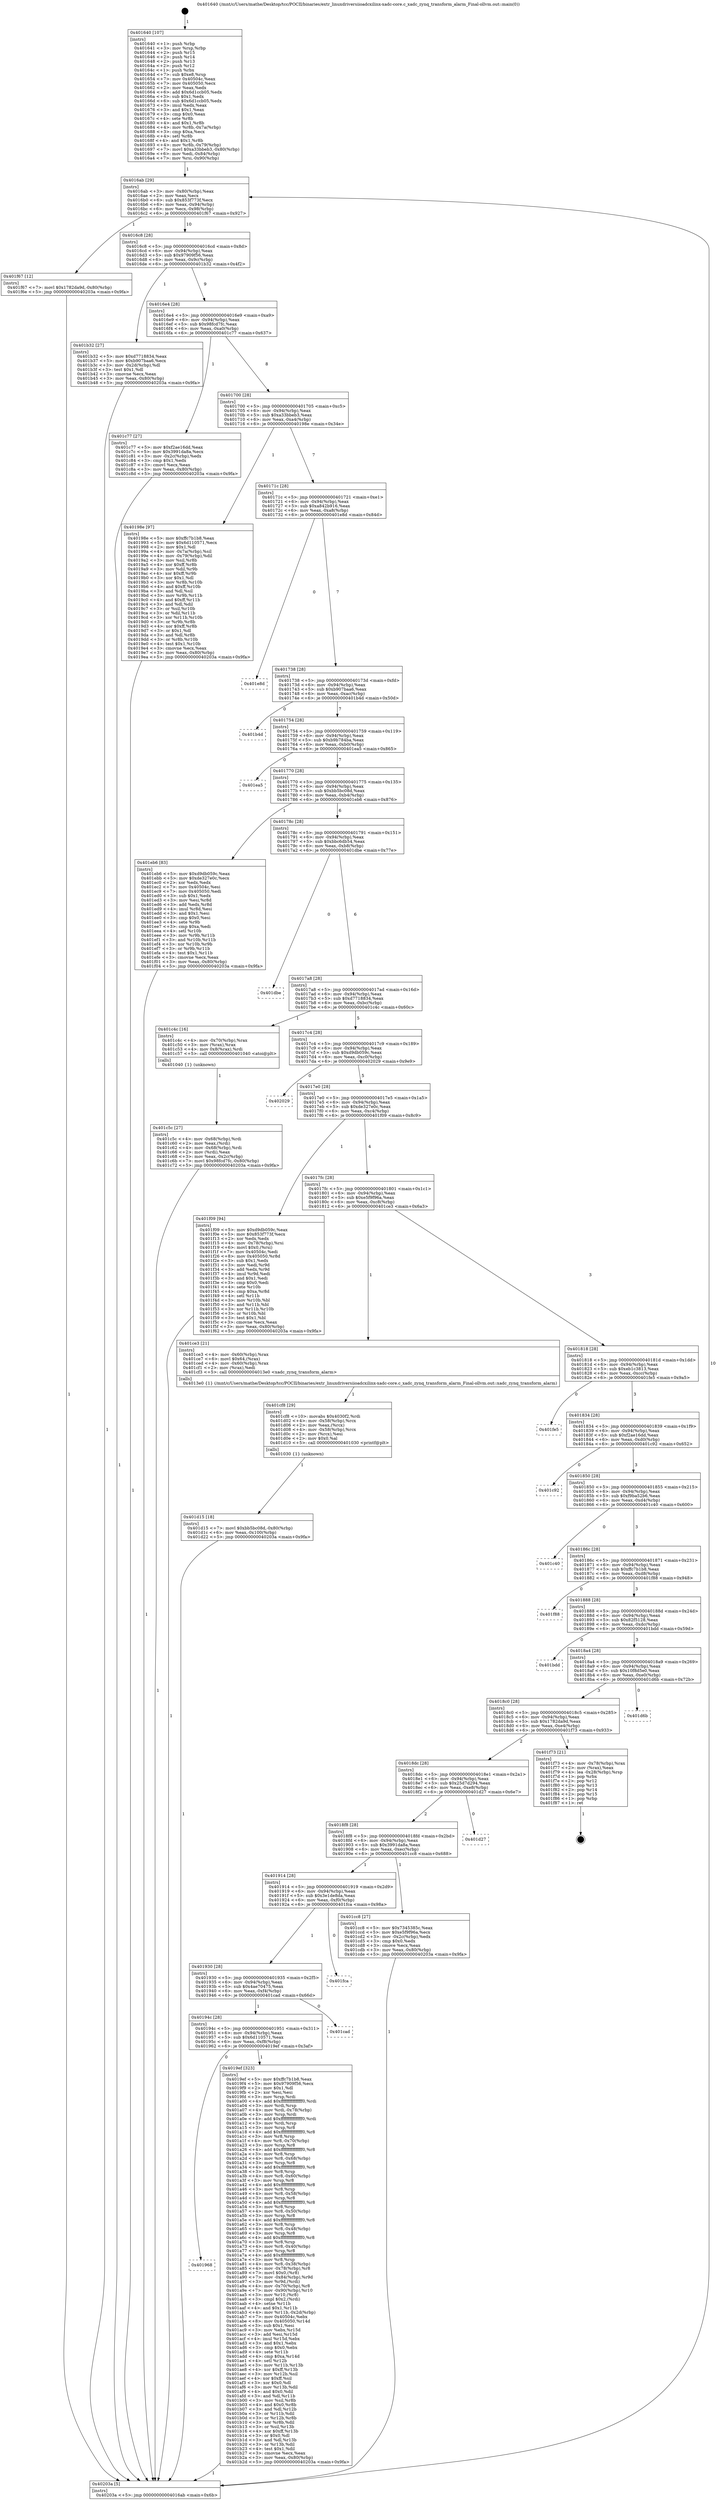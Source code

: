 digraph "0x401640" {
  label = "0x401640 (/mnt/c/Users/mathe/Desktop/tcc/POCII/binaries/extr_linuxdriversiioadcxilinx-xadc-core.c_xadc_zynq_transform_alarm_Final-ollvm.out::main(0))"
  labelloc = "t"
  node[shape=record]

  Entry [label="",width=0.3,height=0.3,shape=circle,fillcolor=black,style=filled]
  "0x4016ab" [label="{
     0x4016ab [29]\l
     | [instrs]\l
     &nbsp;&nbsp;0x4016ab \<+3\>: mov -0x80(%rbp),%eax\l
     &nbsp;&nbsp;0x4016ae \<+2\>: mov %eax,%ecx\l
     &nbsp;&nbsp;0x4016b0 \<+6\>: sub $0x853f773f,%ecx\l
     &nbsp;&nbsp;0x4016b6 \<+6\>: mov %eax,-0x94(%rbp)\l
     &nbsp;&nbsp;0x4016bc \<+6\>: mov %ecx,-0x98(%rbp)\l
     &nbsp;&nbsp;0x4016c2 \<+6\>: je 0000000000401f67 \<main+0x927\>\l
  }"]
  "0x401f67" [label="{
     0x401f67 [12]\l
     | [instrs]\l
     &nbsp;&nbsp;0x401f67 \<+7\>: movl $0x1782da9d,-0x80(%rbp)\l
     &nbsp;&nbsp;0x401f6e \<+5\>: jmp 000000000040203a \<main+0x9fa\>\l
  }"]
  "0x4016c8" [label="{
     0x4016c8 [28]\l
     | [instrs]\l
     &nbsp;&nbsp;0x4016c8 \<+5\>: jmp 00000000004016cd \<main+0x8d\>\l
     &nbsp;&nbsp;0x4016cd \<+6\>: mov -0x94(%rbp),%eax\l
     &nbsp;&nbsp;0x4016d3 \<+5\>: sub $0x97909f56,%eax\l
     &nbsp;&nbsp;0x4016d8 \<+6\>: mov %eax,-0x9c(%rbp)\l
     &nbsp;&nbsp;0x4016de \<+6\>: je 0000000000401b32 \<main+0x4f2\>\l
  }"]
  Exit [label="",width=0.3,height=0.3,shape=circle,fillcolor=black,style=filled,peripheries=2]
  "0x401b32" [label="{
     0x401b32 [27]\l
     | [instrs]\l
     &nbsp;&nbsp;0x401b32 \<+5\>: mov $0xd7718834,%eax\l
     &nbsp;&nbsp;0x401b37 \<+5\>: mov $0xb907baa6,%ecx\l
     &nbsp;&nbsp;0x401b3c \<+3\>: mov -0x2d(%rbp),%dl\l
     &nbsp;&nbsp;0x401b3f \<+3\>: test $0x1,%dl\l
     &nbsp;&nbsp;0x401b42 \<+3\>: cmovne %ecx,%eax\l
     &nbsp;&nbsp;0x401b45 \<+3\>: mov %eax,-0x80(%rbp)\l
     &nbsp;&nbsp;0x401b48 \<+5\>: jmp 000000000040203a \<main+0x9fa\>\l
  }"]
  "0x4016e4" [label="{
     0x4016e4 [28]\l
     | [instrs]\l
     &nbsp;&nbsp;0x4016e4 \<+5\>: jmp 00000000004016e9 \<main+0xa9\>\l
     &nbsp;&nbsp;0x4016e9 \<+6\>: mov -0x94(%rbp),%eax\l
     &nbsp;&nbsp;0x4016ef \<+5\>: sub $0x98fcd7fc,%eax\l
     &nbsp;&nbsp;0x4016f4 \<+6\>: mov %eax,-0xa0(%rbp)\l
     &nbsp;&nbsp;0x4016fa \<+6\>: je 0000000000401c77 \<main+0x637\>\l
  }"]
  "0x401d15" [label="{
     0x401d15 [18]\l
     | [instrs]\l
     &nbsp;&nbsp;0x401d15 \<+7\>: movl $0xbb5bc08d,-0x80(%rbp)\l
     &nbsp;&nbsp;0x401d1c \<+6\>: mov %eax,-0x100(%rbp)\l
     &nbsp;&nbsp;0x401d22 \<+5\>: jmp 000000000040203a \<main+0x9fa\>\l
  }"]
  "0x401c77" [label="{
     0x401c77 [27]\l
     | [instrs]\l
     &nbsp;&nbsp;0x401c77 \<+5\>: mov $0xf2ae16dd,%eax\l
     &nbsp;&nbsp;0x401c7c \<+5\>: mov $0x3991da8a,%ecx\l
     &nbsp;&nbsp;0x401c81 \<+3\>: mov -0x2c(%rbp),%edx\l
     &nbsp;&nbsp;0x401c84 \<+3\>: cmp $0x1,%edx\l
     &nbsp;&nbsp;0x401c87 \<+3\>: cmovl %ecx,%eax\l
     &nbsp;&nbsp;0x401c8a \<+3\>: mov %eax,-0x80(%rbp)\l
     &nbsp;&nbsp;0x401c8d \<+5\>: jmp 000000000040203a \<main+0x9fa\>\l
  }"]
  "0x401700" [label="{
     0x401700 [28]\l
     | [instrs]\l
     &nbsp;&nbsp;0x401700 \<+5\>: jmp 0000000000401705 \<main+0xc5\>\l
     &nbsp;&nbsp;0x401705 \<+6\>: mov -0x94(%rbp),%eax\l
     &nbsp;&nbsp;0x40170b \<+5\>: sub $0xa33bbeb3,%eax\l
     &nbsp;&nbsp;0x401710 \<+6\>: mov %eax,-0xa4(%rbp)\l
     &nbsp;&nbsp;0x401716 \<+6\>: je 000000000040198e \<main+0x34e\>\l
  }"]
  "0x401cf8" [label="{
     0x401cf8 [29]\l
     | [instrs]\l
     &nbsp;&nbsp;0x401cf8 \<+10\>: movabs $0x4030f2,%rdi\l
     &nbsp;&nbsp;0x401d02 \<+4\>: mov -0x58(%rbp),%rcx\l
     &nbsp;&nbsp;0x401d06 \<+2\>: mov %eax,(%rcx)\l
     &nbsp;&nbsp;0x401d08 \<+4\>: mov -0x58(%rbp),%rcx\l
     &nbsp;&nbsp;0x401d0c \<+2\>: mov (%rcx),%esi\l
     &nbsp;&nbsp;0x401d0e \<+2\>: mov $0x0,%al\l
     &nbsp;&nbsp;0x401d10 \<+5\>: call 0000000000401030 \<printf@plt\>\l
     | [calls]\l
     &nbsp;&nbsp;0x401030 \{1\} (unknown)\l
  }"]
  "0x40198e" [label="{
     0x40198e [97]\l
     | [instrs]\l
     &nbsp;&nbsp;0x40198e \<+5\>: mov $0xffc7b1b8,%eax\l
     &nbsp;&nbsp;0x401993 \<+5\>: mov $0x6d110571,%ecx\l
     &nbsp;&nbsp;0x401998 \<+2\>: mov $0x1,%dl\l
     &nbsp;&nbsp;0x40199a \<+4\>: mov -0x7a(%rbp),%sil\l
     &nbsp;&nbsp;0x40199e \<+4\>: mov -0x79(%rbp),%dil\l
     &nbsp;&nbsp;0x4019a2 \<+3\>: mov %sil,%r8b\l
     &nbsp;&nbsp;0x4019a5 \<+4\>: xor $0xff,%r8b\l
     &nbsp;&nbsp;0x4019a9 \<+3\>: mov %dil,%r9b\l
     &nbsp;&nbsp;0x4019ac \<+4\>: xor $0xff,%r9b\l
     &nbsp;&nbsp;0x4019b0 \<+3\>: xor $0x1,%dl\l
     &nbsp;&nbsp;0x4019b3 \<+3\>: mov %r8b,%r10b\l
     &nbsp;&nbsp;0x4019b6 \<+4\>: and $0xff,%r10b\l
     &nbsp;&nbsp;0x4019ba \<+3\>: and %dl,%sil\l
     &nbsp;&nbsp;0x4019bd \<+3\>: mov %r9b,%r11b\l
     &nbsp;&nbsp;0x4019c0 \<+4\>: and $0xff,%r11b\l
     &nbsp;&nbsp;0x4019c4 \<+3\>: and %dl,%dil\l
     &nbsp;&nbsp;0x4019c7 \<+3\>: or %sil,%r10b\l
     &nbsp;&nbsp;0x4019ca \<+3\>: or %dil,%r11b\l
     &nbsp;&nbsp;0x4019cd \<+3\>: xor %r11b,%r10b\l
     &nbsp;&nbsp;0x4019d0 \<+3\>: or %r9b,%r8b\l
     &nbsp;&nbsp;0x4019d3 \<+4\>: xor $0xff,%r8b\l
     &nbsp;&nbsp;0x4019d7 \<+3\>: or $0x1,%dl\l
     &nbsp;&nbsp;0x4019da \<+3\>: and %dl,%r8b\l
     &nbsp;&nbsp;0x4019dd \<+3\>: or %r8b,%r10b\l
     &nbsp;&nbsp;0x4019e0 \<+4\>: test $0x1,%r10b\l
     &nbsp;&nbsp;0x4019e4 \<+3\>: cmovne %ecx,%eax\l
     &nbsp;&nbsp;0x4019e7 \<+3\>: mov %eax,-0x80(%rbp)\l
     &nbsp;&nbsp;0x4019ea \<+5\>: jmp 000000000040203a \<main+0x9fa\>\l
  }"]
  "0x40171c" [label="{
     0x40171c [28]\l
     | [instrs]\l
     &nbsp;&nbsp;0x40171c \<+5\>: jmp 0000000000401721 \<main+0xe1\>\l
     &nbsp;&nbsp;0x401721 \<+6\>: mov -0x94(%rbp),%eax\l
     &nbsp;&nbsp;0x401727 \<+5\>: sub $0xa842b916,%eax\l
     &nbsp;&nbsp;0x40172c \<+6\>: mov %eax,-0xa8(%rbp)\l
     &nbsp;&nbsp;0x401732 \<+6\>: je 0000000000401e8d \<main+0x84d\>\l
  }"]
  "0x40203a" [label="{
     0x40203a [5]\l
     | [instrs]\l
     &nbsp;&nbsp;0x40203a \<+5\>: jmp 00000000004016ab \<main+0x6b\>\l
  }"]
  "0x401640" [label="{
     0x401640 [107]\l
     | [instrs]\l
     &nbsp;&nbsp;0x401640 \<+1\>: push %rbp\l
     &nbsp;&nbsp;0x401641 \<+3\>: mov %rsp,%rbp\l
     &nbsp;&nbsp;0x401644 \<+2\>: push %r15\l
     &nbsp;&nbsp;0x401646 \<+2\>: push %r14\l
     &nbsp;&nbsp;0x401648 \<+2\>: push %r13\l
     &nbsp;&nbsp;0x40164a \<+2\>: push %r12\l
     &nbsp;&nbsp;0x40164c \<+1\>: push %rbx\l
     &nbsp;&nbsp;0x40164d \<+7\>: sub $0xe8,%rsp\l
     &nbsp;&nbsp;0x401654 \<+7\>: mov 0x40504c,%eax\l
     &nbsp;&nbsp;0x40165b \<+7\>: mov 0x405050,%ecx\l
     &nbsp;&nbsp;0x401662 \<+2\>: mov %eax,%edx\l
     &nbsp;&nbsp;0x401664 \<+6\>: add $0x6d1ccb05,%edx\l
     &nbsp;&nbsp;0x40166a \<+3\>: sub $0x1,%edx\l
     &nbsp;&nbsp;0x40166d \<+6\>: sub $0x6d1ccb05,%edx\l
     &nbsp;&nbsp;0x401673 \<+3\>: imul %edx,%eax\l
     &nbsp;&nbsp;0x401676 \<+3\>: and $0x1,%eax\l
     &nbsp;&nbsp;0x401679 \<+3\>: cmp $0x0,%eax\l
     &nbsp;&nbsp;0x40167c \<+4\>: sete %r8b\l
     &nbsp;&nbsp;0x401680 \<+4\>: and $0x1,%r8b\l
     &nbsp;&nbsp;0x401684 \<+4\>: mov %r8b,-0x7a(%rbp)\l
     &nbsp;&nbsp;0x401688 \<+3\>: cmp $0xa,%ecx\l
     &nbsp;&nbsp;0x40168b \<+4\>: setl %r8b\l
     &nbsp;&nbsp;0x40168f \<+4\>: and $0x1,%r8b\l
     &nbsp;&nbsp;0x401693 \<+4\>: mov %r8b,-0x79(%rbp)\l
     &nbsp;&nbsp;0x401697 \<+7\>: movl $0xa33bbeb3,-0x80(%rbp)\l
     &nbsp;&nbsp;0x40169e \<+6\>: mov %edi,-0x84(%rbp)\l
     &nbsp;&nbsp;0x4016a4 \<+7\>: mov %rsi,-0x90(%rbp)\l
  }"]
  "0x401c5c" [label="{
     0x401c5c [27]\l
     | [instrs]\l
     &nbsp;&nbsp;0x401c5c \<+4\>: mov -0x68(%rbp),%rdi\l
     &nbsp;&nbsp;0x401c60 \<+2\>: mov %eax,(%rdi)\l
     &nbsp;&nbsp;0x401c62 \<+4\>: mov -0x68(%rbp),%rdi\l
     &nbsp;&nbsp;0x401c66 \<+2\>: mov (%rdi),%eax\l
     &nbsp;&nbsp;0x401c68 \<+3\>: mov %eax,-0x2c(%rbp)\l
     &nbsp;&nbsp;0x401c6b \<+7\>: movl $0x98fcd7fc,-0x80(%rbp)\l
     &nbsp;&nbsp;0x401c72 \<+5\>: jmp 000000000040203a \<main+0x9fa\>\l
  }"]
  "0x401e8d" [label="{
     0x401e8d\l
  }", style=dashed]
  "0x401738" [label="{
     0x401738 [28]\l
     | [instrs]\l
     &nbsp;&nbsp;0x401738 \<+5\>: jmp 000000000040173d \<main+0xfd\>\l
     &nbsp;&nbsp;0x40173d \<+6\>: mov -0x94(%rbp),%eax\l
     &nbsp;&nbsp;0x401743 \<+5\>: sub $0xb907baa6,%eax\l
     &nbsp;&nbsp;0x401748 \<+6\>: mov %eax,-0xac(%rbp)\l
     &nbsp;&nbsp;0x40174e \<+6\>: je 0000000000401b4d \<main+0x50d\>\l
  }"]
  "0x401968" [label="{
     0x401968\l
  }", style=dashed]
  "0x401b4d" [label="{
     0x401b4d\l
  }", style=dashed]
  "0x401754" [label="{
     0x401754 [28]\l
     | [instrs]\l
     &nbsp;&nbsp;0x401754 \<+5\>: jmp 0000000000401759 \<main+0x119\>\l
     &nbsp;&nbsp;0x401759 \<+6\>: mov -0x94(%rbp),%eax\l
     &nbsp;&nbsp;0x40175f \<+5\>: sub $0xb9b784ba,%eax\l
     &nbsp;&nbsp;0x401764 \<+6\>: mov %eax,-0xb0(%rbp)\l
     &nbsp;&nbsp;0x40176a \<+6\>: je 0000000000401ea5 \<main+0x865\>\l
  }"]
  "0x4019ef" [label="{
     0x4019ef [323]\l
     | [instrs]\l
     &nbsp;&nbsp;0x4019ef \<+5\>: mov $0xffc7b1b8,%eax\l
     &nbsp;&nbsp;0x4019f4 \<+5\>: mov $0x97909f56,%ecx\l
     &nbsp;&nbsp;0x4019f9 \<+2\>: mov $0x1,%dl\l
     &nbsp;&nbsp;0x4019fb \<+2\>: xor %esi,%esi\l
     &nbsp;&nbsp;0x4019fd \<+3\>: mov %rsp,%rdi\l
     &nbsp;&nbsp;0x401a00 \<+4\>: add $0xfffffffffffffff0,%rdi\l
     &nbsp;&nbsp;0x401a04 \<+3\>: mov %rdi,%rsp\l
     &nbsp;&nbsp;0x401a07 \<+4\>: mov %rdi,-0x78(%rbp)\l
     &nbsp;&nbsp;0x401a0b \<+3\>: mov %rsp,%rdi\l
     &nbsp;&nbsp;0x401a0e \<+4\>: add $0xfffffffffffffff0,%rdi\l
     &nbsp;&nbsp;0x401a12 \<+3\>: mov %rdi,%rsp\l
     &nbsp;&nbsp;0x401a15 \<+3\>: mov %rsp,%r8\l
     &nbsp;&nbsp;0x401a18 \<+4\>: add $0xfffffffffffffff0,%r8\l
     &nbsp;&nbsp;0x401a1c \<+3\>: mov %r8,%rsp\l
     &nbsp;&nbsp;0x401a1f \<+4\>: mov %r8,-0x70(%rbp)\l
     &nbsp;&nbsp;0x401a23 \<+3\>: mov %rsp,%r8\l
     &nbsp;&nbsp;0x401a26 \<+4\>: add $0xfffffffffffffff0,%r8\l
     &nbsp;&nbsp;0x401a2a \<+3\>: mov %r8,%rsp\l
     &nbsp;&nbsp;0x401a2d \<+4\>: mov %r8,-0x68(%rbp)\l
     &nbsp;&nbsp;0x401a31 \<+3\>: mov %rsp,%r8\l
     &nbsp;&nbsp;0x401a34 \<+4\>: add $0xfffffffffffffff0,%r8\l
     &nbsp;&nbsp;0x401a38 \<+3\>: mov %r8,%rsp\l
     &nbsp;&nbsp;0x401a3b \<+4\>: mov %r8,-0x60(%rbp)\l
     &nbsp;&nbsp;0x401a3f \<+3\>: mov %rsp,%r8\l
     &nbsp;&nbsp;0x401a42 \<+4\>: add $0xfffffffffffffff0,%r8\l
     &nbsp;&nbsp;0x401a46 \<+3\>: mov %r8,%rsp\l
     &nbsp;&nbsp;0x401a49 \<+4\>: mov %r8,-0x58(%rbp)\l
     &nbsp;&nbsp;0x401a4d \<+3\>: mov %rsp,%r8\l
     &nbsp;&nbsp;0x401a50 \<+4\>: add $0xfffffffffffffff0,%r8\l
     &nbsp;&nbsp;0x401a54 \<+3\>: mov %r8,%rsp\l
     &nbsp;&nbsp;0x401a57 \<+4\>: mov %r8,-0x50(%rbp)\l
     &nbsp;&nbsp;0x401a5b \<+3\>: mov %rsp,%r8\l
     &nbsp;&nbsp;0x401a5e \<+4\>: add $0xfffffffffffffff0,%r8\l
     &nbsp;&nbsp;0x401a62 \<+3\>: mov %r8,%rsp\l
     &nbsp;&nbsp;0x401a65 \<+4\>: mov %r8,-0x48(%rbp)\l
     &nbsp;&nbsp;0x401a69 \<+3\>: mov %rsp,%r8\l
     &nbsp;&nbsp;0x401a6c \<+4\>: add $0xfffffffffffffff0,%r8\l
     &nbsp;&nbsp;0x401a70 \<+3\>: mov %r8,%rsp\l
     &nbsp;&nbsp;0x401a73 \<+4\>: mov %r8,-0x40(%rbp)\l
     &nbsp;&nbsp;0x401a77 \<+3\>: mov %rsp,%r8\l
     &nbsp;&nbsp;0x401a7a \<+4\>: add $0xfffffffffffffff0,%r8\l
     &nbsp;&nbsp;0x401a7e \<+3\>: mov %r8,%rsp\l
     &nbsp;&nbsp;0x401a81 \<+4\>: mov %r8,-0x38(%rbp)\l
     &nbsp;&nbsp;0x401a85 \<+4\>: mov -0x78(%rbp),%r8\l
     &nbsp;&nbsp;0x401a89 \<+7\>: movl $0x0,(%r8)\l
     &nbsp;&nbsp;0x401a90 \<+7\>: mov -0x84(%rbp),%r9d\l
     &nbsp;&nbsp;0x401a97 \<+3\>: mov %r9d,(%rdi)\l
     &nbsp;&nbsp;0x401a9a \<+4\>: mov -0x70(%rbp),%r8\l
     &nbsp;&nbsp;0x401a9e \<+7\>: mov -0x90(%rbp),%r10\l
     &nbsp;&nbsp;0x401aa5 \<+3\>: mov %r10,(%r8)\l
     &nbsp;&nbsp;0x401aa8 \<+3\>: cmpl $0x2,(%rdi)\l
     &nbsp;&nbsp;0x401aab \<+4\>: setne %r11b\l
     &nbsp;&nbsp;0x401aaf \<+4\>: and $0x1,%r11b\l
     &nbsp;&nbsp;0x401ab3 \<+4\>: mov %r11b,-0x2d(%rbp)\l
     &nbsp;&nbsp;0x401ab7 \<+7\>: mov 0x40504c,%ebx\l
     &nbsp;&nbsp;0x401abe \<+8\>: mov 0x405050,%r14d\l
     &nbsp;&nbsp;0x401ac6 \<+3\>: sub $0x1,%esi\l
     &nbsp;&nbsp;0x401ac9 \<+3\>: mov %ebx,%r15d\l
     &nbsp;&nbsp;0x401acc \<+3\>: add %esi,%r15d\l
     &nbsp;&nbsp;0x401acf \<+4\>: imul %r15d,%ebx\l
     &nbsp;&nbsp;0x401ad3 \<+3\>: and $0x1,%ebx\l
     &nbsp;&nbsp;0x401ad6 \<+3\>: cmp $0x0,%ebx\l
     &nbsp;&nbsp;0x401ad9 \<+4\>: sete %r11b\l
     &nbsp;&nbsp;0x401add \<+4\>: cmp $0xa,%r14d\l
     &nbsp;&nbsp;0x401ae1 \<+4\>: setl %r12b\l
     &nbsp;&nbsp;0x401ae5 \<+3\>: mov %r11b,%r13b\l
     &nbsp;&nbsp;0x401ae8 \<+4\>: xor $0xff,%r13b\l
     &nbsp;&nbsp;0x401aec \<+3\>: mov %r12b,%sil\l
     &nbsp;&nbsp;0x401aef \<+4\>: xor $0xff,%sil\l
     &nbsp;&nbsp;0x401af3 \<+3\>: xor $0x0,%dl\l
     &nbsp;&nbsp;0x401af6 \<+3\>: mov %r13b,%dil\l
     &nbsp;&nbsp;0x401af9 \<+4\>: and $0x0,%dil\l
     &nbsp;&nbsp;0x401afd \<+3\>: and %dl,%r11b\l
     &nbsp;&nbsp;0x401b00 \<+3\>: mov %sil,%r8b\l
     &nbsp;&nbsp;0x401b03 \<+4\>: and $0x0,%r8b\l
     &nbsp;&nbsp;0x401b07 \<+3\>: and %dl,%r12b\l
     &nbsp;&nbsp;0x401b0a \<+3\>: or %r11b,%dil\l
     &nbsp;&nbsp;0x401b0d \<+3\>: or %r12b,%r8b\l
     &nbsp;&nbsp;0x401b10 \<+3\>: xor %r8b,%dil\l
     &nbsp;&nbsp;0x401b13 \<+3\>: or %sil,%r13b\l
     &nbsp;&nbsp;0x401b16 \<+4\>: xor $0xff,%r13b\l
     &nbsp;&nbsp;0x401b1a \<+3\>: or $0x0,%dl\l
     &nbsp;&nbsp;0x401b1d \<+3\>: and %dl,%r13b\l
     &nbsp;&nbsp;0x401b20 \<+3\>: or %r13b,%dil\l
     &nbsp;&nbsp;0x401b23 \<+4\>: test $0x1,%dil\l
     &nbsp;&nbsp;0x401b27 \<+3\>: cmovne %ecx,%eax\l
     &nbsp;&nbsp;0x401b2a \<+3\>: mov %eax,-0x80(%rbp)\l
     &nbsp;&nbsp;0x401b2d \<+5\>: jmp 000000000040203a \<main+0x9fa\>\l
  }"]
  "0x401ea5" [label="{
     0x401ea5\l
  }", style=dashed]
  "0x401770" [label="{
     0x401770 [28]\l
     | [instrs]\l
     &nbsp;&nbsp;0x401770 \<+5\>: jmp 0000000000401775 \<main+0x135\>\l
     &nbsp;&nbsp;0x401775 \<+6\>: mov -0x94(%rbp),%eax\l
     &nbsp;&nbsp;0x40177b \<+5\>: sub $0xbb5bc08d,%eax\l
     &nbsp;&nbsp;0x401780 \<+6\>: mov %eax,-0xb4(%rbp)\l
     &nbsp;&nbsp;0x401786 \<+6\>: je 0000000000401eb6 \<main+0x876\>\l
  }"]
  "0x40194c" [label="{
     0x40194c [28]\l
     | [instrs]\l
     &nbsp;&nbsp;0x40194c \<+5\>: jmp 0000000000401951 \<main+0x311\>\l
     &nbsp;&nbsp;0x401951 \<+6\>: mov -0x94(%rbp),%eax\l
     &nbsp;&nbsp;0x401957 \<+5\>: sub $0x6d110571,%eax\l
     &nbsp;&nbsp;0x40195c \<+6\>: mov %eax,-0xf8(%rbp)\l
     &nbsp;&nbsp;0x401962 \<+6\>: je 00000000004019ef \<main+0x3af\>\l
  }"]
  "0x401eb6" [label="{
     0x401eb6 [83]\l
     | [instrs]\l
     &nbsp;&nbsp;0x401eb6 \<+5\>: mov $0xd9db059c,%eax\l
     &nbsp;&nbsp;0x401ebb \<+5\>: mov $0xde327e0c,%ecx\l
     &nbsp;&nbsp;0x401ec0 \<+2\>: xor %edx,%edx\l
     &nbsp;&nbsp;0x401ec2 \<+7\>: mov 0x40504c,%esi\l
     &nbsp;&nbsp;0x401ec9 \<+7\>: mov 0x405050,%edi\l
     &nbsp;&nbsp;0x401ed0 \<+3\>: sub $0x1,%edx\l
     &nbsp;&nbsp;0x401ed3 \<+3\>: mov %esi,%r8d\l
     &nbsp;&nbsp;0x401ed6 \<+3\>: add %edx,%r8d\l
     &nbsp;&nbsp;0x401ed9 \<+4\>: imul %r8d,%esi\l
     &nbsp;&nbsp;0x401edd \<+3\>: and $0x1,%esi\l
     &nbsp;&nbsp;0x401ee0 \<+3\>: cmp $0x0,%esi\l
     &nbsp;&nbsp;0x401ee3 \<+4\>: sete %r9b\l
     &nbsp;&nbsp;0x401ee7 \<+3\>: cmp $0xa,%edi\l
     &nbsp;&nbsp;0x401eea \<+4\>: setl %r10b\l
     &nbsp;&nbsp;0x401eee \<+3\>: mov %r9b,%r11b\l
     &nbsp;&nbsp;0x401ef1 \<+3\>: and %r10b,%r11b\l
     &nbsp;&nbsp;0x401ef4 \<+3\>: xor %r10b,%r9b\l
     &nbsp;&nbsp;0x401ef7 \<+3\>: or %r9b,%r11b\l
     &nbsp;&nbsp;0x401efa \<+4\>: test $0x1,%r11b\l
     &nbsp;&nbsp;0x401efe \<+3\>: cmovne %ecx,%eax\l
     &nbsp;&nbsp;0x401f01 \<+3\>: mov %eax,-0x80(%rbp)\l
     &nbsp;&nbsp;0x401f04 \<+5\>: jmp 000000000040203a \<main+0x9fa\>\l
  }"]
  "0x40178c" [label="{
     0x40178c [28]\l
     | [instrs]\l
     &nbsp;&nbsp;0x40178c \<+5\>: jmp 0000000000401791 \<main+0x151\>\l
     &nbsp;&nbsp;0x401791 \<+6\>: mov -0x94(%rbp),%eax\l
     &nbsp;&nbsp;0x401797 \<+5\>: sub $0xbbc6db54,%eax\l
     &nbsp;&nbsp;0x40179c \<+6\>: mov %eax,-0xb8(%rbp)\l
     &nbsp;&nbsp;0x4017a2 \<+6\>: je 0000000000401dbe \<main+0x77e\>\l
  }"]
  "0x401cad" [label="{
     0x401cad\l
  }", style=dashed]
  "0x401dbe" [label="{
     0x401dbe\l
  }", style=dashed]
  "0x4017a8" [label="{
     0x4017a8 [28]\l
     | [instrs]\l
     &nbsp;&nbsp;0x4017a8 \<+5\>: jmp 00000000004017ad \<main+0x16d\>\l
     &nbsp;&nbsp;0x4017ad \<+6\>: mov -0x94(%rbp),%eax\l
     &nbsp;&nbsp;0x4017b3 \<+5\>: sub $0xd7718834,%eax\l
     &nbsp;&nbsp;0x4017b8 \<+6\>: mov %eax,-0xbc(%rbp)\l
     &nbsp;&nbsp;0x4017be \<+6\>: je 0000000000401c4c \<main+0x60c\>\l
  }"]
  "0x401930" [label="{
     0x401930 [28]\l
     | [instrs]\l
     &nbsp;&nbsp;0x401930 \<+5\>: jmp 0000000000401935 \<main+0x2f5\>\l
     &nbsp;&nbsp;0x401935 \<+6\>: mov -0x94(%rbp),%eax\l
     &nbsp;&nbsp;0x40193b \<+5\>: sub $0x4ae70475,%eax\l
     &nbsp;&nbsp;0x401940 \<+6\>: mov %eax,-0xf4(%rbp)\l
     &nbsp;&nbsp;0x401946 \<+6\>: je 0000000000401cad \<main+0x66d\>\l
  }"]
  "0x401c4c" [label="{
     0x401c4c [16]\l
     | [instrs]\l
     &nbsp;&nbsp;0x401c4c \<+4\>: mov -0x70(%rbp),%rax\l
     &nbsp;&nbsp;0x401c50 \<+3\>: mov (%rax),%rax\l
     &nbsp;&nbsp;0x401c53 \<+4\>: mov 0x8(%rax),%rdi\l
     &nbsp;&nbsp;0x401c57 \<+5\>: call 0000000000401040 \<atoi@plt\>\l
     | [calls]\l
     &nbsp;&nbsp;0x401040 \{1\} (unknown)\l
  }"]
  "0x4017c4" [label="{
     0x4017c4 [28]\l
     | [instrs]\l
     &nbsp;&nbsp;0x4017c4 \<+5\>: jmp 00000000004017c9 \<main+0x189\>\l
     &nbsp;&nbsp;0x4017c9 \<+6\>: mov -0x94(%rbp),%eax\l
     &nbsp;&nbsp;0x4017cf \<+5\>: sub $0xd9db059c,%eax\l
     &nbsp;&nbsp;0x4017d4 \<+6\>: mov %eax,-0xc0(%rbp)\l
     &nbsp;&nbsp;0x4017da \<+6\>: je 0000000000402029 \<main+0x9e9\>\l
  }"]
  "0x401fca" [label="{
     0x401fca\l
  }", style=dashed]
  "0x402029" [label="{
     0x402029\l
  }", style=dashed]
  "0x4017e0" [label="{
     0x4017e0 [28]\l
     | [instrs]\l
     &nbsp;&nbsp;0x4017e0 \<+5\>: jmp 00000000004017e5 \<main+0x1a5\>\l
     &nbsp;&nbsp;0x4017e5 \<+6\>: mov -0x94(%rbp),%eax\l
     &nbsp;&nbsp;0x4017eb \<+5\>: sub $0xde327e0c,%eax\l
     &nbsp;&nbsp;0x4017f0 \<+6\>: mov %eax,-0xc4(%rbp)\l
     &nbsp;&nbsp;0x4017f6 \<+6\>: je 0000000000401f09 \<main+0x8c9\>\l
  }"]
  "0x401914" [label="{
     0x401914 [28]\l
     | [instrs]\l
     &nbsp;&nbsp;0x401914 \<+5\>: jmp 0000000000401919 \<main+0x2d9\>\l
     &nbsp;&nbsp;0x401919 \<+6\>: mov -0x94(%rbp),%eax\l
     &nbsp;&nbsp;0x40191f \<+5\>: sub $0x3e1de8da,%eax\l
     &nbsp;&nbsp;0x401924 \<+6\>: mov %eax,-0xf0(%rbp)\l
     &nbsp;&nbsp;0x40192a \<+6\>: je 0000000000401fca \<main+0x98a\>\l
  }"]
  "0x401f09" [label="{
     0x401f09 [94]\l
     | [instrs]\l
     &nbsp;&nbsp;0x401f09 \<+5\>: mov $0xd9db059c,%eax\l
     &nbsp;&nbsp;0x401f0e \<+5\>: mov $0x853f773f,%ecx\l
     &nbsp;&nbsp;0x401f13 \<+2\>: xor %edx,%edx\l
     &nbsp;&nbsp;0x401f15 \<+4\>: mov -0x78(%rbp),%rsi\l
     &nbsp;&nbsp;0x401f19 \<+6\>: movl $0x0,(%rsi)\l
     &nbsp;&nbsp;0x401f1f \<+7\>: mov 0x40504c,%edi\l
     &nbsp;&nbsp;0x401f26 \<+8\>: mov 0x405050,%r8d\l
     &nbsp;&nbsp;0x401f2e \<+3\>: sub $0x1,%edx\l
     &nbsp;&nbsp;0x401f31 \<+3\>: mov %edi,%r9d\l
     &nbsp;&nbsp;0x401f34 \<+3\>: add %edx,%r9d\l
     &nbsp;&nbsp;0x401f37 \<+4\>: imul %r9d,%edi\l
     &nbsp;&nbsp;0x401f3b \<+3\>: and $0x1,%edi\l
     &nbsp;&nbsp;0x401f3e \<+3\>: cmp $0x0,%edi\l
     &nbsp;&nbsp;0x401f41 \<+4\>: sete %r10b\l
     &nbsp;&nbsp;0x401f45 \<+4\>: cmp $0xa,%r8d\l
     &nbsp;&nbsp;0x401f49 \<+4\>: setl %r11b\l
     &nbsp;&nbsp;0x401f4d \<+3\>: mov %r10b,%bl\l
     &nbsp;&nbsp;0x401f50 \<+3\>: and %r11b,%bl\l
     &nbsp;&nbsp;0x401f53 \<+3\>: xor %r11b,%r10b\l
     &nbsp;&nbsp;0x401f56 \<+3\>: or %r10b,%bl\l
     &nbsp;&nbsp;0x401f59 \<+3\>: test $0x1,%bl\l
     &nbsp;&nbsp;0x401f5c \<+3\>: cmovne %ecx,%eax\l
     &nbsp;&nbsp;0x401f5f \<+3\>: mov %eax,-0x80(%rbp)\l
     &nbsp;&nbsp;0x401f62 \<+5\>: jmp 000000000040203a \<main+0x9fa\>\l
  }"]
  "0x4017fc" [label="{
     0x4017fc [28]\l
     | [instrs]\l
     &nbsp;&nbsp;0x4017fc \<+5\>: jmp 0000000000401801 \<main+0x1c1\>\l
     &nbsp;&nbsp;0x401801 \<+6\>: mov -0x94(%rbp),%eax\l
     &nbsp;&nbsp;0x401807 \<+5\>: sub $0xe5f9f96a,%eax\l
     &nbsp;&nbsp;0x40180c \<+6\>: mov %eax,-0xc8(%rbp)\l
     &nbsp;&nbsp;0x401812 \<+6\>: je 0000000000401ce3 \<main+0x6a3\>\l
  }"]
  "0x401cc8" [label="{
     0x401cc8 [27]\l
     | [instrs]\l
     &nbsp;&nbsp;0x401cc8 \<+5\>: mov $0x7345385c,%eax\l
     &nbsp;&nbsp;0x401ccd \<+5\>: mov $0xe5f9f96a,%ecx\l
     &nbsp;&nbsp;0x401cd2 \<+3\>: mov -0x2c(%rbp),%edx\l
     &nbsp;&nbsp;0x401cd5 \<+3\>: cmp $0x0,%edx\l
     &nbsp;&nbsp;0x401cd8 \<+3\>: cmove %ecx,%eax\l
     &nbsp;&nbsp;0x401cdb \<+3\>: mov %eax,-0x80(%rbp)\l
     &nbsp;&nbsp;0x401cde \<+5\>: jmp 000000000040203a \<main+0x9fa\>\l
  }"]
  "0x401ce3" [label="{
     0x401ce3 [21]\l
     | [instrs]\l
     &nbsp;&nbsp;0x401ce3 \<+4\>: mov -0x60(%rbp),%rax\l
     &nbsp;&nbsp;0x401ce7 \<+6\>: movl $0x64,(%rax)\l
     &nbsp;&nbsp;0x401ced \<+4\>: mov -0x60(%rbp),%rax\l
     &nbsp;&nbsp;0x401cf1 \<+2\>: mov (%rax),%edi\l
     &nbsp;&nbsp;0x401cf3 \<+5\>: call 00000000004013e0 \<xadc_zynq_transform_alarm\>\l
     | [calls]\l
     &nbsp;&nbsp;0x4013e0 \{1\} (/mnt/c/Users/mathe/Desktop/tcc/POCII/binaries/extr_linuxdriversiioadcxilinx-xadc-core.c_xadc_zynq_transform_alarm_Final-ollvm.out::xadc_zynq_transform_alarm)\l
  }"]
  "0x401818" [label="{
     0x401818 [28]\l
     | [instrs]\l
     &nbsp;&nbsp;0x401818 \<+5\>: jmp 000000000040181d \<main+0x1dd\>\l
     &nbsp;&nbsp;0x40181d \<+6\>: mov -0x94(%rbp),%eax\l
     &nbsp;&nbsp;0x401823 \<+5\>: sub $0xeb1c3813,%eax\l
     &nbsp;&nbsp;0x401828 \<+6\>: mov %eax,-0xcc(%rbp)\l
     &nbsp;&nbsp;0x40182e \<+6\>: je 0000000000401fe5 \<main+0x9a5\>\l
  }"]
  "0x4018f8" [label="{
     0x4018f8 [28]\l
     | [instrs]\l
     &nbsp;&nbsp;0x4018f8 \<+5\>: jmp 00000000004018fd \<main+0x2bd\>\l
     &nbsp;&nbsp;0x4018fd \<+6\>: mov -0x94(%rbp),%eax\l
     &nbsp;&nbsp;0x401903 \<+5\>: sub $0x3991da8a,%eax\l
     &nbsp;&nbsp;0x401908 \<+6\>: mov %eax,-0xec(%rbp)\l
     &nbsp;&nbsp;0x40190e \<+6\>: je 0000000000401cc8 \<main+0x688\>\l
  }"]
  "0x401fe5" [label="{
     0x401fe5\l
  }", style=dashed]
  "0x401834" [label="{
     0x401834 [28]\l
     | [instrs]\l
     &nbsp;&nbsp;0x401834 \<+5\>: jmp 0000000000401839 \<main+0x1f9\>\l
     &nbsp;&nbsp;0x401839 \<+6\>: mov -0x94(%rbp),%eax\l
     &nbsp;&nbsp;0x40183f \<+5\>: sub $0xf2ae16dd,%eax\l
     &nbsp;&nbsp;0x401844 \<+6\>: mov %eax,-0xd0(%rbp)\l
     &nbsp;&nbsp;0x40184a \<+6\>: je 0000000000401c92 \<main+0x652\>\l
  }"]
  "0x401d27" [label="{
     0x401d27\l
  }", style=dashed]
  "0x401c92" [label="{
     0x401c92\l
  }", style=dashed]
  "0x401850" [label="{
     0x401850 [28]\l
     | [instrs]\l
     &nbsp;&nbsp;0x401850 \<+5\>: jmp 0000000000401855 \<main+0x215\>\l
     &nbsp;&nbsp;0x401855 \<+6\>: mov -0x94(%rbp),%eax\l
     &nbsp;&nbsp;0x40185b \<+5\>: sub $0xf9ba52b6,%eax\l
     &nbsp;&nbsp;0x401860 \<+6\>: mov %eax,-0xd4(%rbp)\l
     &nbsp;&nbsp;0x401866 \<+6\>: je 0000000000401c40 \<main+0x600\>\l
  }"]
  "0x4018dc" [label="{
     0x4018dc [28]\l
     | [instrs]\l
     &nbsp;&nbsp;0x4018dc \<+5\>: jmp 00000000004018e1 \<main+0x2a1\>\l
     &nbsp;&nbsp;0x4018e1 \<+6\>: mov -0x94(%rbp),%eax\l
     &nbsp;&nbsp;0x4018e7 \<+5\>: sub $0x25d7d294,%eax\l
     &nbsp;&nbsp;0x4018ec \<+6\>: mov %eax,-0xe8(%rbp)\l
     &nbsp;&nbsp;0x4018f2 \<+6\>: je 0000000000401d27 \<main+0x6e7\>\l
  }"]
  "0x401c40" [label="{
     0x401c40\l
  }", style=dashed]
  "0x40186c" [label="{
     0x40186c [28]\l
     | [instrs]\l
     &nbsp;&nbsp;0x40186c \<+5\>: jmp 0000000000401871 \<main+0x231\>\l
     &nbsp;&nbsp;0x401871 \<+6\>: mov -0x94(%rbp),%eax\l
     &nbsp;&nbsp;0x401877 \<+5\>: sub $0xffc7b1b8,%eax\l
     &nbsp;&nbsp;0x40187c \<+6\>: mov %eax,-0xd8(%rbp)\l
     &nbsp;&nbsp;0x401882 \<+6\>: je 0000000000401f88 \<main+0x948\>\l
  }"]
  "0x401f73" [label="{
     0x401f73 [21]\l
     | [instrs]\l
     &nbsp;&nbsp;0x401f73 \<+4\>: mov -0x78(%rbp),%rax\l
     &nbsp;&nbsp;0x401f77 \<+2\>: mov (%rax),%eax\l
     &nbsp;&nbsp;0x401f79 \<+4\>: lea -0x28(%rbp),%rsp\l
     &nbsp;&nbsp;0x401f7d \<+1\>: pop %rbx\l
     &nbsp;&nbsp;0x401f7e \<+2\>: pop %r12\l
     &nbsp;&nbsp;0x401f80 \<+2\>: pop %r13\l
     &nbsp;&nbsp;0x401f82 \<+2\>: pop %r14\l
     &nbsp;&nbsp;0x401f84 \<+2\>: pop %r15\l
     &nbsp;&nbsp;0x401f86 \<+1\>: pop %rbp\l
     &nbsp;&nbsp;0x401f87 \<+1\>: ret\l
  }"]
  "0x401f88" [label="{
     0x401f88\l
  }", style=dashed]
  "0x401888" [label="{
     0x401888 [28]\l
     | [instrs]\l
     &nbsp;&nbsp;0x401888 \<+5\>: jmp 000000000040188d \<main+0x24d\>\l
     &nbsp;&nbsp;0x40188d \<+6\>: mov -0x94(%rbp),%eax\l
     &nbsp;&nbsp;0x401893 \<+5\>: sub $0x82f5128,%eax\l
     &nbsp;&nbsp;0x401898 \<+6\>: mov %eax,-0xdc(%rbp)\l
     &nbsp;&nbsp;0x40189e \<+6\>: je 0000000000401bdd \<main+0x59d\>\l
  }"]
  "0x4018c0" [label="{
     0x4018c0 [28]\l
     | [instrs]\l
     &nbsp;&nbsp;0x4018c0 \<+5\>: jmp 00000000004018c5 \<main+0x285\>\l
     &nbsp;&nbsp;0x4018c5 \<+6\>: mov -0x94(%rbp),%eax\l
     &nbsp;&nbsp;0x4018cb \<+5\>: sub $0x1782da9d,%eax\l
     &nbsp;&nbsp;0x4018d0 \<+6\>: mov %eax,-0xe4(%rbp)\l
     &nbsp;&nbsp;0x4018d6 \<+6\>: je 0000000000401f73 \<main+0x933\>\l
  }"]
  "0x401bdd" [label="{
     0x401bdd\l
  }", style=dashed]
  "0x4018a4" [label="{
     0x4018a4 [28]\l
     | [instrs]\l
     &nbsp;&nbsp;0x4018a4 \<+5\>: jmp 00000000004018a9 \<main+0x269\>\l
     &nbsp;&nbsp;0x4018a9 \<+6\>: mov -0x94(%rbp),%eax\l
     &nbsp;&nbsp;0x4018af \<+5\>: sub $0x10f8d5e0,%eax\l
     &nbsp;&nbsp;0x4018b4 \<+6\>: mov %eax,-0xe0(%rbp)\l
     &nbsp;&nbsp;0x4018ba \<+6\>: je 0000000000401d6b \<main+0x72b\>\l
  }"]
  "0x401d6b" [label="{
     0x401d6b\l
  }", style=dashed]
  Entry -> "0x401640" [label=" 1"]
  "0x4016ab" -> "0x401f67" [label=" 1"]
  "0x4016ab" -> "0x4016c8" [label=" 10"]
  "0x401f73" -> Exit [label=" 1"]
  "0x4016c8" -> "0x401b32" [label=" 1"]
  "0x4016c8" -> "0x4016e4" [label=" 9"]
  "0x401f67" -> "0x40203a" [label=" 1"]
  "0x4016e4" -> "0x401c77" [label=" 1"]
  "0x4016e4" -> "0x401700" [label=" 8"]
  "0x401f09" -> "0x40203a" [label=" 1"]
  "0x401700" -> "0x40198e" [label=" 1"]
  "0x401700" -> "0x40171c" [label=" 7"]
  "0x40198e" -> "0x40203a" [label=" 1"]
  "0x401640" -> "0x4016ab" [label=" 1"]
  "0x40203a" -> "0x4016ab" [label=" 10"]
  "0x401eb6" -> "0x40203a" [label=" 1"]
  "0x40171c" -> "0x401e8d" [label=" 0"]
  "0x40171c" -> "0x401738" [label=" 7"]
  "0x401d15" -> "0x40203a" [label=" 1"]
  "0x401738" -> "0x401b4d" [label=" 0"]
  "0x401738" -> "0x401754" [label=" 7"]
  "0x401ce3" -> "0x401cf8" [label=" 1"]
  "0x401754" -> "0x401ea5" [label=" 0"]
  "0x401754" -> "0x401770" [label=" 7"]
  "0x401cc8" -> "0x40203a" [label=" 1"]
  "0x401770" -> "0x401eb6" [label=" 1"]
  "0x401770" -> "0x40178c" [label=" 6"]
  "0x401c5c" -> "0x40203a" [label=" 1"]
  "0x40178c" -> "0x401dbe" [label=" 0"]
  "0x40178c" -> "0x4017a8" [label=" 6"]
  "0x401c4c" -> "0x401c5c" [label=" 1"]
  "0x4017a8" -> "0x401c4c" [label=" 1"]
  "0x4017a8" -> "0x4017c4" [label=" 5"]
  "0x4019ef" -> "0x40203a" [label=" 1"]
  "0x4017c4" -> "0x402029" [label=" 0"]
  "0x4017c4" -> "0x4017e0" [label=" 5"]
  "0x401cf8" -> "0x401d15" [label=" 1"]
  "0x4017e0" -> "0x401f09" [label=" 1"]
  "0x4017e0" -> "0x4017fc" [label=" 4"]
  "0x40194c" -> "0x4019ef" [label=" 1"]
  "0x4017fc" -> "0x401ce3" [label=" 1"]
  "0x4017fc" -> "0x401818" [label=" 3"]
  "0x401c77" -> "0x40203a" [label=" 1"]
  "0x401818" -> "0x401fe5" [label=" 0"]
  "0x401818" -> "0x401834" [label=" 3"]
  "0x401930" -> "0x401cad" [label=" 0"]
  "0x401834" -> "0x401c92" [label=" 0"]
  "0x401834" -> "0x401850" [label=" 3"]
  "0x401b32" -> "0x40203a" [label=" 1"]
  "0x401850" -> "0x401c40" [label=" 0"]
  "0x401850" -> "0x40186c" [label=" 3"]
  "0x401914" -> "0x401fca" [label=" 0"]
  "0x40186c" -> "0x401f88" [label=" 0"]
  "0x40186c" -> "0x401888" [label=" 3"]
  "0x40194c" -> "0x401968" [label=" 0"]
  "0x401888" -> "0x401bdd" [label=" 0"]
  "0x401888" -> "0x4018a4" [label=" 3"]
  "0x4018f8" -> "0x401cc8" [label=" 1"]
  "0x4018a4" -> "0x401d6b" [label=" 0"]
  "0x4018a4" -> "0x4018c0" [label=" 3"]
  "0x4018f8" -> "0x401914" [label=" 1"]
  "0x4018c0" -> "0x401f73" [label=" 1"]
  "0x4018c0" -> "0x4018dc" [label=" 2"]
  "0x401914" -> "0x401930" [label=" 1"]
  "0x4018dc" -> "0x401d27" [label=" 0"]
  "0x4018dc" -> "0x4018f8" [label=" 2"]
  "0x401930" -> "0x40194c" [label=" 1"]
}
